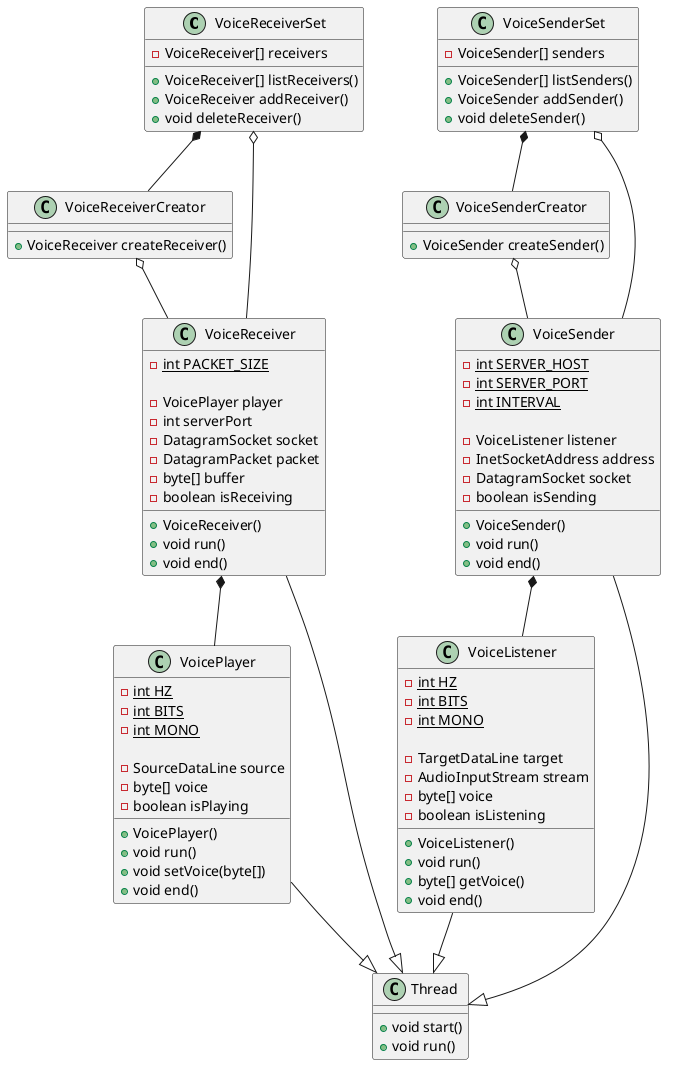 @startuml

class VoiceReceiverSet {
    - VoiceReceiver[] receivers

    + VoiceReceiver[] listReceivers()
    + VoiceReceiver addReceiver()
    + void deleteReceiver()
}

class VoiceReceiverCreator {
    + VoiceReceiver createReceiver()
}

class VoiceReceiver {
    - {static} int PACKET_SIZE

    - VoicePlayer player
    - int serverPort
    - DatagramSocket socket
    - DatagramPacket packet
    - byte[] buffer
    - boolean isReceiving

    + VoiceReceiver()
    + void run()
    + void end()
}

class VoicePlayer{
    - {static} int HZ
    - {static} int BITS
    - {static} int MONO

    - SourceDataLine source
    - byte[] voice
    - boolean isPlaying

    + VoicePlayer()
    + void run()
    + void setVoice(byte[])
    + void end()
}

class VoiceSenderSet {
    - VoiceSender[] senders

    + VoiceSender[] listSenders()
    + VoiceSender addSender()
    + void deleteSender()
}

class VoiceSenderCreator {
    + VoiceSender createSender()
}

class VoiceSender {
    - {static} int SERVER_HOST
    - {static} int SERVER_PORT
    - {static} int INTERVAL

    - VoiceListener listener
    - InetSocketAddress address
    - DatagramSocket socket
    - boolean isSending

    + VoiceSender()
    + void run()
    + void end()
}

class VoiceListener {
    - {static} int HZ
    - {static} int BITS
    - {static} int MONO

    - TargetDataLine target
    - AudioInputStream stream
    - byte[] voice
    - boolean isListening

    + VoiceListener()
    + void run()
    + byte[] getVoice()
    + void end()
}

class Thread {
     + void start()
     + void run()
}


VoiceReceiverSet *-- VoiceReceiverCreator
VoiceReceiverSet o-- VoiceReceiver
VoiceReceiverCreator o-- VoiceReceiver
VoiceReceiver --|> Thread
VoiceReceiver *-- VoicePlayer
VoicePlayer --|> Thread

VoiceSenderSet *-- VoiceSenderCreator
VoiceSenderSet o-- VoiceSender
VoiceSenderCreator o-- VoiceSender
VoiceSender --|> Thread
VoiceSender *-- VoiceListener
VoiceListener --|> Thread

@enduml